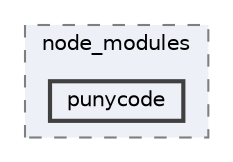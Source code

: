 digraph "pkiclassroomrescheduler/src/main/frontend/node_modules/punycode"
{
 // LATEX_PDF_SIZE
  bgcolor="transparent";
  edge [fontname=Helvetica,fontsize=10,labelfontname=Helvetica,labelfontsize=10];
  node [fontname=Helvetica,fontsize=10,shape=box,height=0.2,width=0.4];
  compound=true
  subgraph clusterdir_72953eda66ccb3a2722c28e1c3e6c23b {
    graph [ bgcolor="#edf0f7", pencolor="grey50", label="node_modules", fontname=Helvetica,fontsize=10 style="filled,dashed", URL="dir_72953eda66ccb3a2722c28e1c3e6c23b.html",tooltip=""]
  dir_92d9ddde15a0cf0491cb70be2663adfb [label="punycode", fillcolor="#edf0f7", color="grey25", style="filled,bold", URL="dir_92d9ddde15a0cf0491cb70be2663adfb.html",tooltip=""];
  }
}
